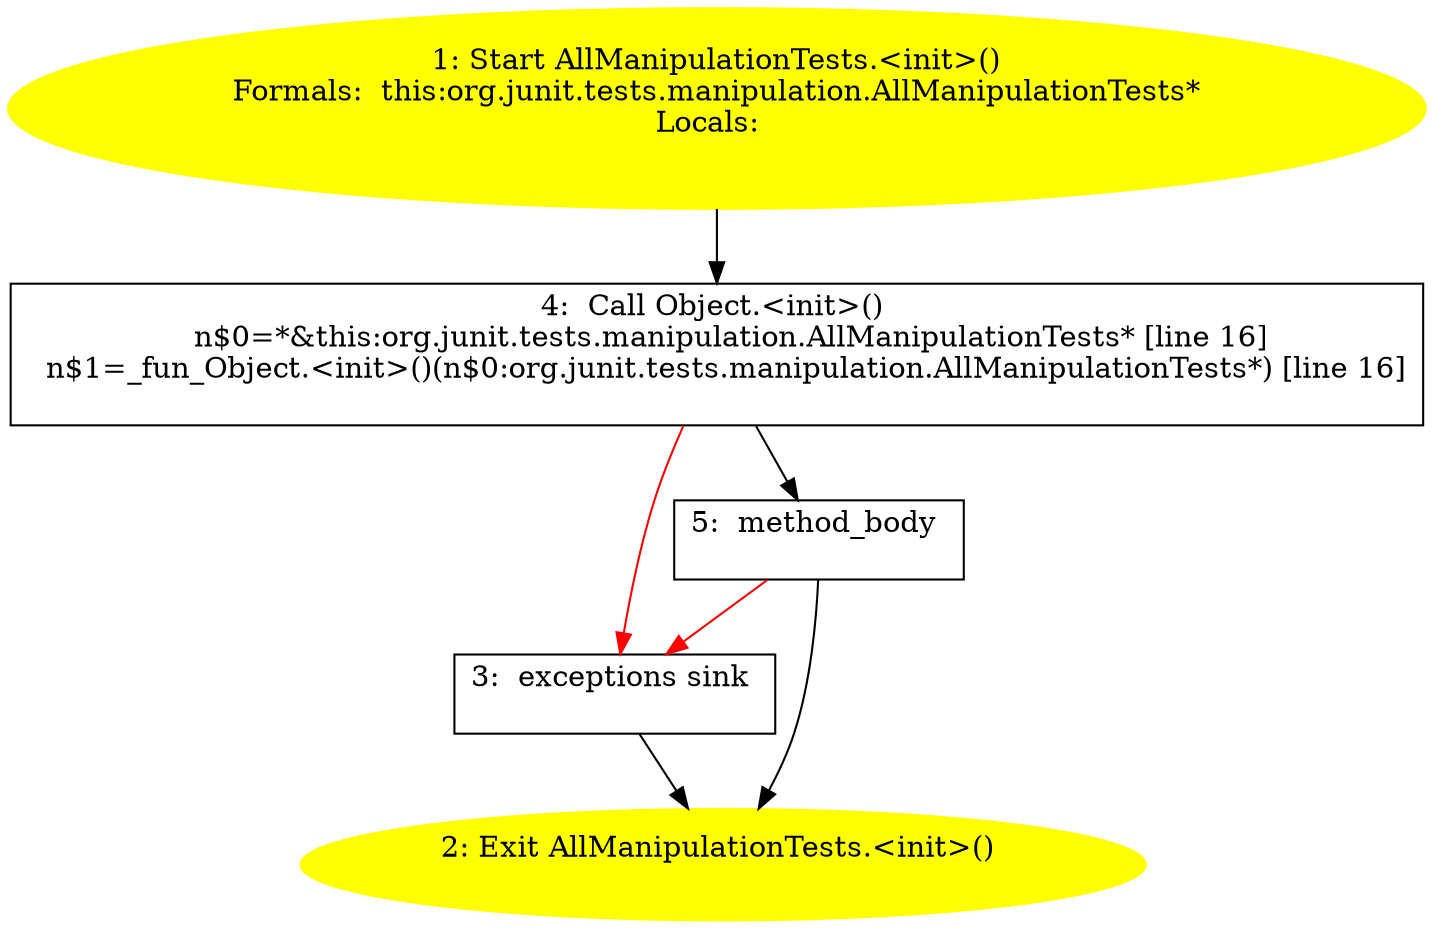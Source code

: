 /* @generated */
digraph cfg {
"org.junit.tests.manipulation.AllManipulationTests.<init>().ad885c11ecb251b986866f0ccef81512_1" [label="1: Start AllManipulationTests.<init>()\nFormals:  this:org.junit.tests.manipulation.AllManipulationTests*\nLocals:  \n  " color=yellow style=filled]
	

	 "org.junit.tests.manipulation.AllManipulationTests.<init>().ad885c11ecb251b986866f0ccef81512_1" -> "org.junit.tests.manipulation.AllManipulationTests.<init>().ad885c11ecb251b986866f0ccef81512_4" ;
"org.junit.tests.manipulation.AllManipulationTests.<init>().ad885c11ecb251b986866f0ccef81512_2" [label="2: Exit AllManipulationTests.<init>() \n  " color=yellow style=filled]
	

"org.junit.tests.manipulation.AllManipulationTests.<init>().ad885c11ecb251b986866f0ccef81512_3" [label="3:  exceptions sink \n  " shape="box"]
	

	 "org.junit.tests.manipulation.AllManipulationTests.<init>().ad885c11ecb251b986866f0ccef81512_3" -> "org.junit.tests.manipulation.AllManipulationTests.<init>().ad885c11ecb251b986866f0ccef81512_2" ;
"org.junit.tests.manipulation.AllManipulationTests.<init>().ad885c11ecb251b986866f0ccef81512_4" [label="4:  Call Object.<init>() \n   n$0=*&this:org.junit.tests.manipulation.AllManipulationTests* [line 16]\n  n$1=_fun_Object.<init>()(n$0:org.junit.tests.manipulation.AllManipulationTests*) [line 16]\n " shape="box"]
	

	 "org.junit.tests.manipulation.AllManipulationTests.<init>().ad885c11ecb251b986866f0ccef81512_4" -> "org.junit.tests.manipulation.AllManipulationTests.<init>().ad885c11ecb251b986866f0ccef81512_5" ;
	 "org.junit.tests.manipulation.AllManipulationTests.<init>().ad885c11ecb251b986866f0ccef81512_4" -> "org.junit.tests.manipulation.AllManipulationTests.<init>().ad885c11ecb251b986866f0ccef81512_3" [color="red" ];
"org.junit.tests.manipulation.AllManipulationTests.<init>().ad885c11ecb251b986866f0ccef81512_5" [label="5:  method_body \n  " shape="box"]
	

	 "org.junit.tests.manipulation.AllManipulationTests.<init>().ad885c11ecb251b986866f0ccef81512_5" -> "org.junit.tests.manipulation.AllManipulationTests.<init>().ad885c11ecb251b986866f0ccef81512_2" ;
	 "org.junit.tests.manipulation.AllManipulationTests.<init>().ad885c11ecb251b986866f0ccef81512_5" -> "org.junit.tests.manipulation.AllManipulationTests.<init>().ad885c11ecb251b986866f0ccef81512_3" [color="red" ];
}
